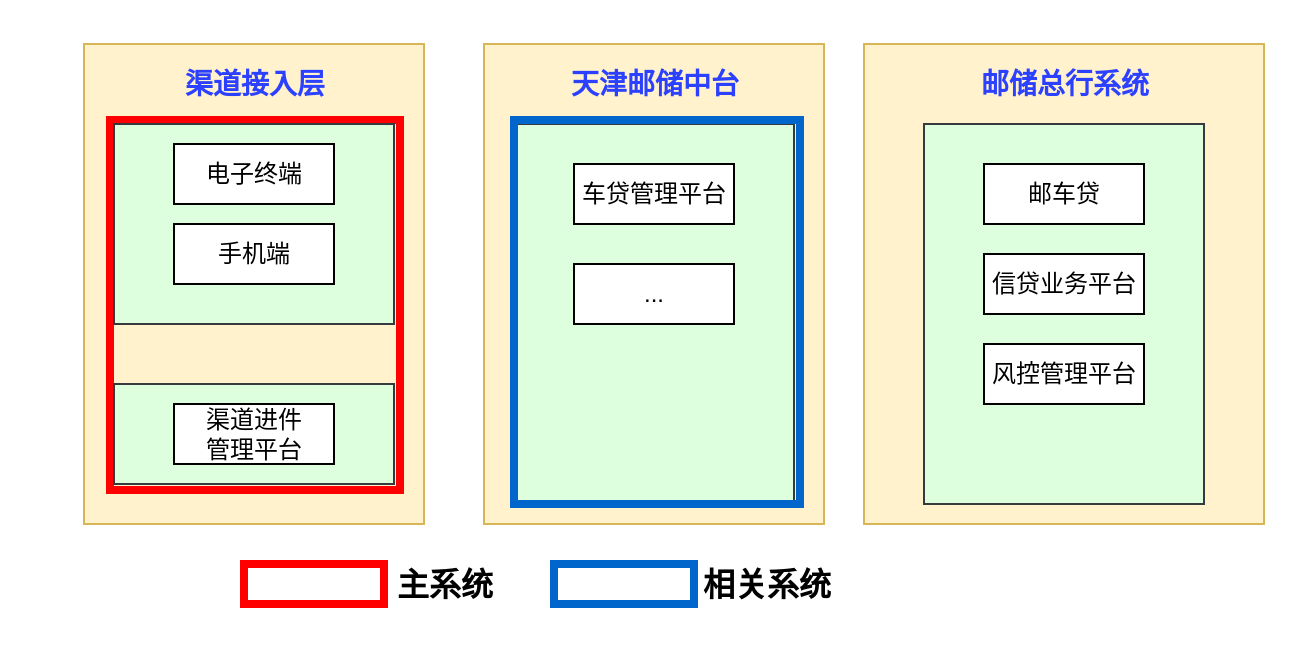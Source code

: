 <mxfile version="15.7.3" type="github">
  <diagram id="QuWYMFL5e3HPU13Q_Ody" name="Page-1">
    <mxGraphModel dx="1422" dy="725" grid="1" gridSize="10" guides="1" tooltips="1" connect="1" arrows="1" fold="1" page="1" pageScale="1" pageWidth="827" pageHeight="1169" math="0" shadow="0">
      <root>
        <mxCell id="0" />
        <mxCell id="1" parent="0" />
        <mxCell id="OwGhvqajabSdBus2EmIz-33" value="" style="rounded=0;whiteSpace=wrap;html=1;fontSize=16;strokeWidth=4;strokeColor=#FFFFFF;" vertex="1" parent="1">
          <mxGeometry x="20" y="200" width="650" height="320" as="geometry" />
        </mxCell>
        <mxCell id="OwGhvqajabSdBus2EmIz-3" value="" style="rounded=0;whiteSpace=wrap;html=1;fillColor=#fff2cc;strokeColor=#d6b656;" vertex="1" parent="1">
          <mxGeometry x="60" y="220" width="170" height="240" as="geometry" />
        </mxCell>
        <mxCell id="OwGhvqajabSdBus2EmIz-28" value="" style="rounded=0;whiteSpace=wrap;html=1;fontSize=14;fontColor=#ffffff;fillColor=none;strokeColor=#FF0000;strokeWidth=4;" vertex="1" parent="1">
          <mxGeometry x="73" y="258" width="145" height="185" as="geometry" />
        </mxCell>
        <mxCell id="OwGhvqajabSdBus2EmIz-4" value="" style="rounded=0;whiteSpace=wrap;html=1;fillColor=#fff2cc;strokeColor=#d6b656;" vertex="1" parent="1">
          <mxGeometry x="260" y="220" width="170" height="240" as="geometry" />
        </mxCell>
        <mxCell id="OwGhvqajabSdBus2EmIz-5" value="" style="rounded=0;whiteSpace=wrap;html=1;fillColor=#fff2cc;strokeColor=#d6b656;" vertex="1" parent="1">
          <mxGeometry x="450" y="220" width="200" height="240" as="geometry" />
        </mxCell>
        <mxCell id="OwGhvqajabSdBus2EmIz-2" value="" style="rounded=0;whiteSpace=wrap;html=1;fillColor=#DEFFDE;strokeColor=#36393d;" vertex="1" parent="1">
          <mxGeometry x="75" y="260" width="140" height="100" as="geometry" />
        </mxCell>
        <mxCell id="OwGhvqajabSdBus2EmIz-7" value="" style="rounded=0;whiteSpace=wrap;html=1;fillColor=#DEFFDE;strokeColor=#36393d;" vertex="1" parent="1">
          <mxGeometry x="75" y="390" width="140" height="50" as="geometry" />
        </mxCell>
        <mxCell id="OwGhvqajabSdBus2EmIz-8" value="电子终端" style="rounded=0;whiteSpace=wrap;html=1;" vertex="1" parent="1">
          <mxGeometry x="105" y="270" width="80" height="30" as="geometry" />
        </mxCell>
        <mxCell id="OwGhvqajabSdBus2EmIz-9" value="&lt;font color=&quot;#2b41ff&quot;&gt;渠道接入层&lt;/font&gt;" style="text;html=1;align=center;verticalAlign=middle;resizable=0;points=[];autosize=1;strokeColor=none;fillColor=none;fontStyle=1;fontSize=14;" vertex="1" parent="1">
          <mxGeometry x="100" y="230" width="90" height="20" as="geometry" />
        </mxCell>
        <mxCell id="OwGhvqajabSdBus2EmIz-11" value="手机端" style="rounded=0;whiteSpace=wrap;html=1;" vertex="1" parent="1">
          <mxGeometry x="105" y="310" width="80" height="30" as="geometry" />
        </mxCell>
        <mxCell id="OwGhvqajabSdBus2EmIz-12" value="渠道进件&lt;br&gt;管理平台" style="rounded=0;whiteSpace=wrap;html=1;" vertex="1" parent="1">
          <mxGeometry x="105" y="400" width="80" height="30" as="geometry" />
        </mxCell>
        <mxCell id="OwGhvqajabSdBus2EmIz-13" value="天津邮储中台" style="text;html=1;align=center;verticalAlign=middle;resizable=0;points=[];autosize=1;strokeColor=none;fillColor=none;fontSize=14;fontColor=#2B41FF;fontStyle=1" vertex="1" parent="1">
          <mxGeometry x="295" y="230" width="100" height="20" as="geometry" />
        </mxCell>
        <mxCell id="OwGhvqajabSdBus2EmIz-14" value="邮储总行系统" style="text;html=1;align=center;verticalAlign=middle;resizable=0;points=[];autosize=1;strokeColor=none;fillColor=none;fontSize=14;fontColor=#2B41FF;fontStyle=1" vertex="1" parent="1">
          <mxGeometry x="500" y="230" width="100" height="20" as="geometry" />
        </mxCell>
        <mxCell id="OwGhvqajabSdBus2EmIz-15" value="" style="rounded=0;whiteSpace=wrap;html=1;fillColor=#DEFFDE;strokeColor=#36393d;" vertex="1" parent="1">
          <mxGeometry x="275" y="260" width="140" height="190" as="geometry" />
        </mxCell>
        <mxCell id="OwGhvqajabSdBus2EmIz-17" value="" style="rounded=0;whiteSpace=wrap;html=1;fillColor=#DEFFDE;strokeColor=#36393d;" vertex="1" parent="1">
          <mxGeometry x="480" y="260" width="140" height="190" as="geometry" />
        </mxCell>
        <mxCell id="OwGhvqajabSdBus2EmIz-20" value="邮车贷" style="rounded=0;whiteSpace=wrap;html=1;" vertex="1" parent="1">
          <mxGeometry x="510" y="280" width="80" height="30" as="geometry" />
        </mxCell>
        <mxCell id="OwGhvqajabSdBus2EmIz-22" value="信贷业务平台" style="rounded=0;whiteSpace=wrap;html=1;" vertex="1" parent="1">
          <mxGeometry x="510" y="325" width="80" height="30" as="geometry" />
        </mxCell>
        <mxCell id="OwGhvqajabSdBus2EmIz-23" value="风控管理平台" style="rounded=0;whiteSpace=wrap;html=1;" vertex="1" parent="1">
          <mxGeometry x="510" y="370" width="80" height="30" as="geometry" />
        </mxCell>
        <mxCell id="OwGhvqajabSdBus2EmIz-24" value="" style="rounded=0;whiteSpace=wrap;html=1;fontSize=14;fontColor=#ffffff;fillColor=#FFFFFF;strokeColor=#FF0000;strokeWidth=4;" vertex="1" parent="1">
          <mxGeometry x="140" y="480" width="70" height="20" as="geometry" />
        </mxCell>
        <mxCell id="OwGhvqajabSdBus2EmIz-25" value="&lt;font color=&quot;#000000&quot; size=&quot;1&quot;&gt;&lt;b style=&quot;font-size: 16px&quot;&gt;主系统&lt;/b&gt;&lt;/font&gt;" style="text;html=1;align=center;verticalAlign=middle;resizable=0;points=[];autosize=1;strokeColor=none;fillColor=none;fontSize=14;fontColor=#2B41FF;" vertex="1" parent="1">
          <mxGeometry x="210" y="480" width="60" height="20" as="geometry" />
        </mxCell>
        <mxCell id="OwGhvqajabSdBus2EmIz-26" value="" style="rounded=0;whiteSpace=wrap;html=1;fontSize=14;fontColor=#ffffff;fillColor=#FFFFFF;strokeColor=#0066CC;strokeWidth=4;" vertex="1" parent="1">
          <mxGeometry x="295" y="480" width="70" height="20" as="geometry" />
        </mxCell>
        <mxCell id="OwGhvqajabSdBus2EmIz-27" value="&lt;font color=&quot;#000000&quot;&gt;&lt;span style=&quot;font-size: 16px&quot;&gt;&lt;b&gt;相关系统&lt;/b&gt;&lt;/span&gt;&lt;/font&gt;" style="text;html=1;align=center;verticalAlign=middle;resizable=0;points=[];autosize=1;strokeColor=none;fillColor=none;fontSize=14;fontColor=#2B41FF;" vertex="1" parent="1">
          <mxGeometry x="361" y="480" width="80" height="20" as="geometry" />
        </mxCell>
        <mxCell id="OwGhvqajabSdBus2EmIz-29" value="" style="rounded=0;whiteSpace=wrap;html=1;fontSize=14;fontColor=#ffffff;fillColor=none;strokeColor=#0066CC;strokeWidth=4;" vertex="1" parent="1">
          <mxGeometry x="275" y="258" width="143" height="192" as="geometry" />
        </mxCell>
        <mxCell id="OwGhvqajabSdBus2EmIz-19" value="车贷管理平台" style="rounded=0;whiteSpace=wrap;html=1;" vertex="1" parent="1">
          <mxGeometry x="305" y="280" width="80" height="30" as="geometry" />
        </mxCell>
        <mxCell id="OwGhvqajabSdBus2EmIz-21" value="..." style="rounded=0;whiteSpace=wrap;html=1;" vertex="1" parent="1">
          <mxGeometry x="305" y="330" width="80" height="30" as="geometry" />
        </mxCell>
      </root>
    </mxGraphModel>
  </diagram>
</mxfile>
